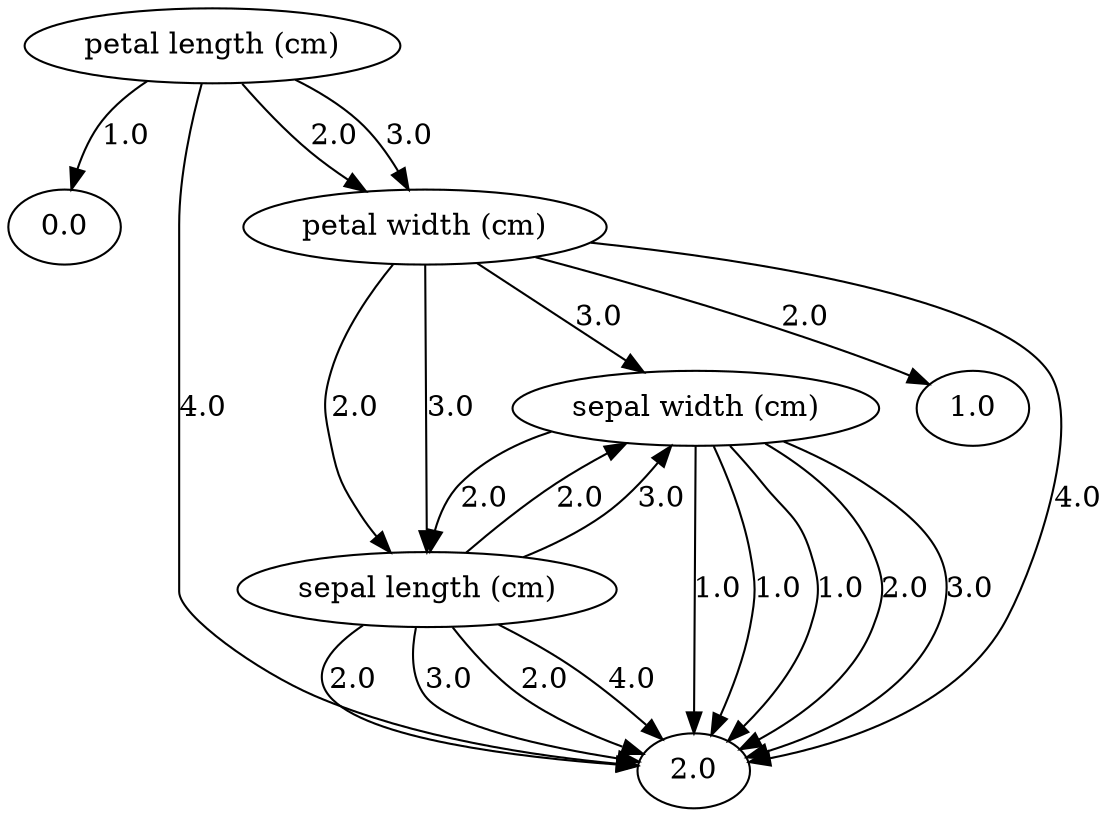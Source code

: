 // C4.5 Decision Tree for Iris Dataset
digraph {
	rankdir=TB size="8,8"
	"petal length (cm)"
	0.0
	"petal length (cm)" -> 0.0 [label=1.0]
	"petal width (cm)"
	"petal length (cm)" -> "petal width (cm)" [label=2.0]
	1.0
	"petal width (cm)" -> 1.0 [label=2.0]
	"sepal width (cm)"
	"petal width (cm)" -> "sepal width (cm)" [label=3.0]
	2.0
	"sepal width (cm)" -> 2.0 [label=1.0]
	"sepal length (cm)"
	"sepal width (cm)" -> "sepal length (cm)" [label=2.0]
	2.0
	"sepal length (cm)" -> 2.0 [label=2.0]
	"petal width (cm)"
	"petal length (cm)" -> "petal width (cm)" [label=3.0]
	"sepal length (cm)"
	"petal width (cm)" -> "sepal length (cm)" [label=2.0]
	"sepal width (cm)"
	"sepal length (cm)" -> "sepal width (cm)" [label=2.0]
	2.0
	"sepal width (cm)" -> 2.0 [label=1.0]
	2.0
	"sepal length (cm)" -> 2.0 [label=3.0]
	"sepal length (cm)"
	"petal width (cm)" -> "sepal length (cm)" [label=3.0]
	2.0
	"sepal length (cm)" -> 2.0 [label=2.0]
	"sepal width (cm)"
	"sepal length (cm)" -> "sepal width (cm)" [label=3.0]
	2.0
	"sepal width (cm)" -> 2.0 [label=1.0]
	2.0
	"sepal width (cm)" -> 2.0 [label=2.0]
	2.0
	"sepal width (cm)" -> 2.0 [label=3.0]
	2.0
	"sepal length (cm)" -> 2.0 [label=4.0]
	2.0
	"petal width (cm)" -> 2.0 [label=4.0]
	2.0
	"petal length (cm)" -> 2.0 [label=4.0]
}
